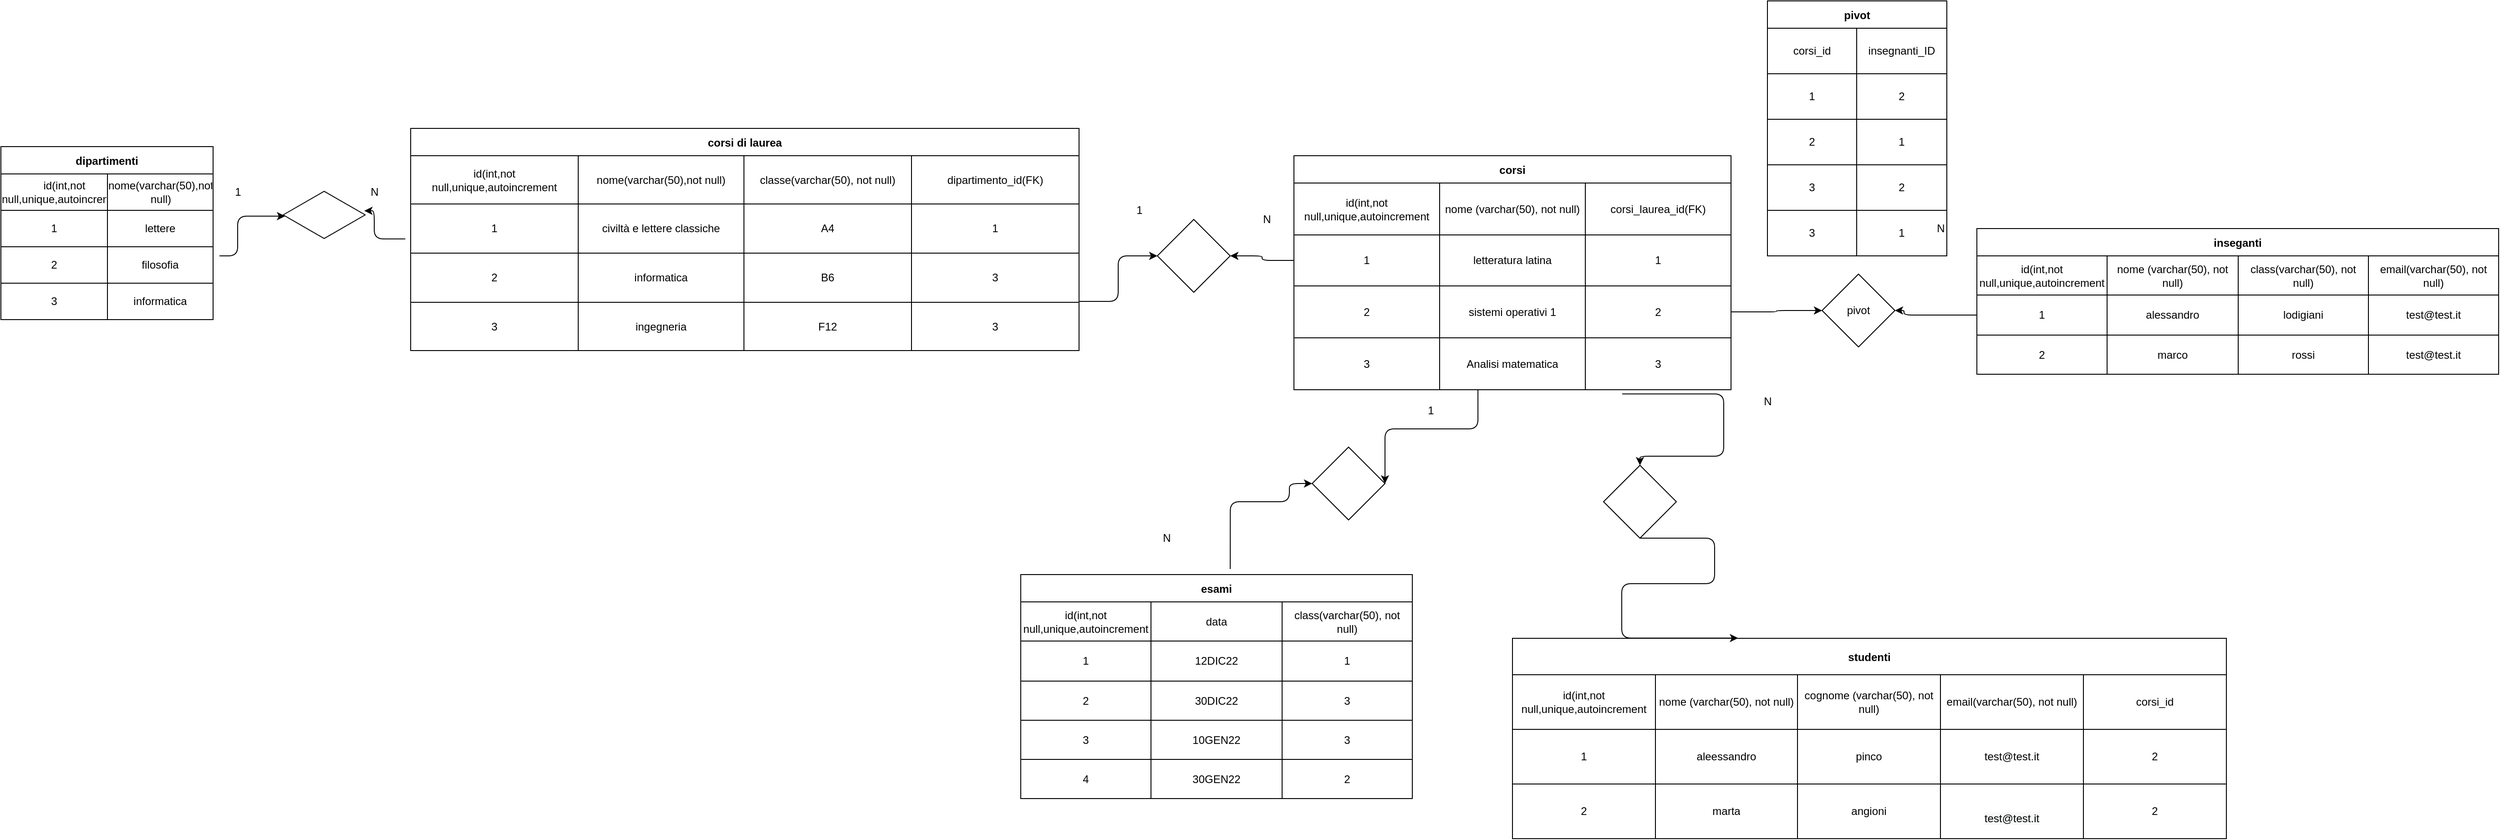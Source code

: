 <mxfile>
    <diagram id="okjpuvts9fqvl7M5XELN" name="Page-1">
        <mxGraphModel dx="1892" dy="2117" grid="1" gridSize="10" guides="1" tooltips="1" connect="1" arrows="1" fold="1" page="1" pageScale="1" pageWidth="850" pageHeight="1100" math="0" shadow="0">
            <root>
                <mxCell id="0"/>
                <mxCell id="1" parent="0"/>
                <mxCell id="2" value="esami" style="shape=table;startSize=30;container=1;collapsible=0;childLayout=tableLayout;fontStyle=1;align=center;pointerEvents=1;" vertex="1" parent="1">
                    <mxGeometry x="1290" y="520" width="430" height="246" as="geometry"/>
                </mxCell>
                <mxCell id="3" value="" style="shape=partialRectangle;html=1;whiteSpace=wrap;collapsible=0;dropTarget=0;pointerEvents=0;fillColor=none;top=0;left=0;bottom=0;right=0;points=[[0,0.5],[1,0.5]];portConstraint=eastwest;" vertex="1" parent="2">
                    <mxGeometry y="30" width="430" height="43" as="geometry"/>
                </mxCell>
                <mxCell id="4" value="id(int,not null,unique,autoincrement" style="shape=partialRectangle;html=1;whiteSpace=wrap;connectable=0;fillColor=none;top=0;left=0;bottom=0;right=0;overflow=hidden;pointerEvents=1;" vertex="1" parent="3">
                    <mxGeometry width="143" height="43" as="geometry">
                        <mxRectangle width="143" height="43" as="alternateBounds"/>
                    </mxGeometry>
                </mxCell>
                <mxCell id="5" value="&lt;span&gt;data&lt;/span&gt;" style="shape=partialRectangle;html=1;whiteSpace=wrap;connectable=0;fillColor=none;top=0;left=0;bottom=0;right=0;overflow=hidden;pointerEvents=1;" vertex="1" parent="3">
                    <mxGeometry x="143" width="144" height="43" as="geometry">
                        <mxRectangle width="144" height="43" as="alternateBounds"/>
                    </mxGeometry>
                </mxCell>
                <mxCell id="6" value="class(varchar(50), not null)" style="shape=partialRectangle;html=1;whiteSpace=wrap;connectable=0;fillColor=none;top=0;left=0;bottom=0;right=0;overflow=hidden;pointerEvents=1;" vertex="1" parent="3">
                    <mxGeometry x="287" width="143" height="43" as="geometry">
                        <mxRectangle width="143" height="43" as="alternateBounds"/>
                    </mxGeometry>
                </mxCell>
                <mxCell id="7" value="" style="shape=partialRectangle;html=1;whiteSpace=wrap;collapsible=0;dropTarget=0;pointerEvents=0;fillColor=none;top=0;left=0;bottom=0;right=0;points=[[0,0.5],[1,0.5]];portConstraint=eastwest;" vertex="1" parent="2">
                    <mxGeometry y="73" width="430" height="44" as="geometry"/>
                </mxCell>
                <mxCell id="8" value="1" style="shape=partialRectangle;html=1;whiteSpace=wrap;connectable=0;fillColor=none;top=0;left=0;bottom=0;right=0;overflow=hidden;pointerEvents=1;" vertex="1" parent="7">
                    <mxGeometry width="143" height="44" as="geometry">
                        <mxRectangle width="143" height="44" as="alternateBounds"/>
                    </mxGeometry>
                </mxCell>
                <mxCell id="9" value="12DIC22" style="shape=partialRectangle;html=1;whiteSpace=wrap;connectable=0;fillColor=none;top=0;left=0;bottom=0;right=0;overflow=hidden;pointerEvents=1;" vertex="1" parent="7">
                    <mxGeometry x="143" width="144" height="44" as="geometry">
                        <mxRectangle width="144" height="44" as="alternateBounds"/>
                    </mxGeometry>
                </mxCell>
                <mxCell id="10" value="1" style="shape=partialRectangle;html=1;whiteSpace=wrap;connectable=0;fillColor=none;top=0;left=0;bottom=0;right=0;overflow=hidden;pointerEvents=1;" vertex="1" parent="7">
                    <mxGeometry x="287" width="143" height="44" as="geometry">
                        <mxRectangle width="143" height="44" as="alternateBounds"/>
                    </mxGeometry>
                </mxCell>
                <mxCell id="11" value="" style="shape=partialRectangle;html=1;whiteSpace=wrap;collapsible=0;dropTarget=0;pointerEvents=0;fillColor=none;top=0;left=0;bottom=0;right=0;points=[[0,0.5],[1,0.5]];portConstraint=eastwest;" vertex="1" parent="2">
                    <mxGeometry y="117" width="430" height="43" as="geometry"/>
                </mxCell>
                <mxCell id="12" value="2" style="shape=partialRectangle;html=1;whiteSpace=wrap;connectable=0;fillColor=none;top=0;left=0;bottom=0;right=0;overflow=hidden;pointerEvents=1;" vertex="1" parent="11">
                    <mxGeometry width="143" height="43" as="geometry">
                        <mxRectangle width="143" height="43" as="alternateBounds"/>
                    </mxGeometry>
                </mxCell>
                <mxCell id="13" value="30DIC22" style="shape=partialRectangle;html=1;whiteSpace=wrap;connectable=0;fillColor=none;top=0;left=0;bottom=0;right=0;overflow=hidden;pointerEvents=1;" vertex="1" parent="11">
                    <mxGeometry x="143" width="144" height="43" as="geometry">
                        <mxRectangle width="144" height="43" as="alternateBounds"/>
                    </mxGeometry>
                </mxCell>
                <mxCell id="14" value="3" style="shape=partialRectangle;html=1;whiteSpace=wrap;connectable=0;fillColor=none;top=0;left=0;bottom=0;right=0;overflow=hidden;pointerEvents=1;" vertex="1" parent="11">
                    <mxGeometry x="287" width="143" height="43" as="geometry">
                        <mxRectangle width="143" height="43" as="alternateBounds"/>
                    </mxGeometry>
                </mxCell>
                <mxCell id="149" style="shape=partialRectangle;html=1;whiteSpace=wrap;collapsible=0;dropTarget=0;pointerEvents=0;fillColor=none;top=0;left=0;bottom=0;right=0;points=[[0,0.5],[1,0.5]];portConstraint=eastwest;" vertex="1" parent="2">
                    <mxGeometry y="160" width="430" height="43" as="geometry"/>
                </mxCell>
                <mxCell id="150" value="3" style="shape=partialRectangle;html=1;whiteSpace=wrap;connectable=0;fillColor=none;top=0;left=0;bottom=0;right=0;overflow=hidden;pointerEvents=1;" vertex="1" parent="149">
                    <mxGeometry width="143" height="43" as="geometry">
                        <mxRectangle width="143" height="43" as="alternateBounds"/>
                    </mxGeometry>
                </mxCell>
                <mxCell id="151" value="10GEN22" style="shape=partialRectangle;html=1;whiteSpace=wrap;connectable=0;fillColor=none;top=0;left=0;bottom=0;right=0;overflow=hidden;pointerEvents=1;" vertex="1" parent="149">
                    <mxGeometry x="143" width="144" height="43" as="geometry">
                        <mxRectangle width="144" height="43" as="alternateBounds"/>
                    </mxGeometry>
                </mxCell>
                <mxCell id="152" value="3" style="shape=partialRectangle;html=1;whiteSpace=wrap;connectable=0;fillColor=none;top=0;left=0;bottom=0;right=0;overflow=hidden;pointerEvents=1;" vertex="1" parent="149">
                    <mxGeometry x="287" width="143" height="43" as="geometry">
                        <mxRectangle width="143" height="43" as="alternateBounds"/>
                    </mxGeometry>
                </mxCell>
                <mxCell id="153" style="shape=partialRectangle;html=1;whiteSpace=wrap;collapsible=0;dropTarget=0;pointerEvents=0;fillColor=none;top=0;left=0;bottom=0;right=0;points=[[0,0.5],[1,0.5]];portConstraint=eastwest;" vertex="1" parent="2">
                    <mxGeometry y="203" width="430" height="43" as="geometry"/>
                </mxCell>
                <mxCell id="154" value="4" style="shape=partialRectangle;html=1;whiteSpace=wrap;connectable=0;fillColor=none;top=0;left=0;bottom=0;right=0;overflow=hidden;pointerEvents=1;" vertex="1" parent="153">
                    <mxGeometry width="143" height="43" as="geometry">
                        <mxRectangle width="143" height="43" as="alternateBounds"/>
                    </mxGeometry>
                </mxCell>
                <mxCell id="155" value="30GEN22" style="shape=partialRectangle;html=1;whiteSpace=wrap;connectable=0;fillColor=none;top=0;left=0;bottom=0;right=0;overflow=hidden;pointerEvents=1;" vertex="1" parent="153">
                    <mxGeometry x="143" width="144" height="43" as="geometry">
                        <mxRectangle width="144" height="43" as="alternateBounds"/>
                    </mxGeometry>
                </mxCell>
                <mxCell id="156" value="2" style="shape=partialRectangle;html=1;whiteSpace=wrap;connectable=0;fillColor=none;top=0;left=0;bottom=0;right=0;overflow=hidden;pointerEvents=1;" vertex="1" parent="153">
                    <mxGeometry x="287" width="143" height="43" as="geometry">
                        <mxRectangle width="143" height="43" as="alternateBounds"/>
                    </mxGeometry>
                </mxCell>
                <mxCell id="15" value="dipartimenti" style="shape=table;startSize=30;container=1;collapsible=0;childLayout=tableLayout;fontStyle=1;align=center;pointerEvents=1;" vertex="1" parent="1">
                    <mxGeometry x="170" y="50" width="233" height="190" as="geometry"/>
                </mxCell>
                <mxCell id="16" value="" style="shape=partialRectangle;html=1;whiteSpace=wrap;collapsible=0;dropTarget=0;pointerEvents=0;fillColor=none;top=0;left=0;bottom=0;right=0;points=[[0,0.5],[1,0.5]];portConstraint=eastwest;" vertex="1" parent="15">
                    <mxGeometry y="30" width="233" height="40" as="geometry"/>
                </mxCell>
                <mxCell id="17" value="&lt;span&gt;id(int,not null,unique,autoincrement&lt;/span&gt;" style="shape=partialRectangle;html=1;whiteSpace=wrap;connectable=0;fillColor=none;top=0;left=0;bottom=0;right=0;overflow=hidden;pointerEvents=1;" vertex="1" parent="16">
                    <mxGeometry width="117" height="40" as="geometry">
                        <mxRectangle width="117" height="40" as="alternateBounds"/>
                    </mxGeometry>
                </mxCell>
                <mxCell id="18" value="nome(varchar(50),not null)" style="shape=partialRectangle;html=1;whiteSpace=wrap;connectable=0;fillColor=none;top=0;left=0;bottom=0;right=0;overflow=hidden;pointerEvents=1;" vertex="1" parent="16">
                    <mxGeometry x="117" width="116" height="40" as="geometry">
                        <mxRectangle width="116" height="40" as="alternateBounds"/>
                    </mxGeometry>
                </mxCell>
                <mxCell id="20" value="" style="shape=partialRectangle;html=1;whiteSpace=wrap;collapsible=0;dropTarget=0;pointerEvents=0;fillColor=none;top=0;left=0;bottom=0;right=0;points=[[0,0.5],[1,0.5]];portConstraint=eastwest;" vertex="1" parent="15">
                    <mxGeometry y="70" width="233" height="40" as="geometry"/>
                </mxCell>
                <mxCell id="21" value="1" style="shape=partialRectangle;html=1;whiteSpace=wrap;connectable=0;fillColor=none;top=0;left=0;bottom=0;right=0;overflow=hidden;pointerEvents=1;" vertex="1" parent="20">
                    <mxGeometry width="117" height="40" as="geometry">
                        <mxRectangle width="117" height="40" as="alternateBounds"/>
                    </mxGeometry>
                </mxCell>
                <mxCell id="22" value="lettere" style="shape=partialRectangle;html=1;whiteSpace=wrap;connectable=0;fillColor=none;top=0;left=0;bottom=0;right=0;overflow=hidden;pointerEvents=1;" vertex="1" parent="20">
                    <mxGeometry x="117" width="116" height="40" as="geometry">
                        <mxRectangle width="116" height="40" as="alternateBounds"/>
                    </mxGeometry>
                </mxCell>
                <mxCell id="24" value="" style="shape=partialRectangle;html=1;whiteSpace=wrap;collapsible=0;dropTarget=0;pointerEvents=0;fillColor=none;top=0;left=0;bottom=0;right=0;points=[[0,0.5],[1,0.5]];portConstraint=eastwest;" vertex="1" parent="15">
                    <mxGeometry y="110" width="233" height="40" as="geometry"/>
                </mxCell>
                <mxCell id="25" value="2" style="shape=partialRectangle;html=1;whiteSpace=wrap;connectable=0;fillColor=none;top=0;left=0;bottom=0;right=0;overflow=hidden;pointerEvents=1;" vertex="1" parent="24">
                    <mxGeometry width="117" height="40" as="geometry">
                        <mxRectangle width="117" height="40" as="alternateBounds"/>
                    </mxGeometry>
                </mxCell>
                <mxCell id="26" value="filosofia" style="shape=partialRectangle;html=1;whiteSpace=wrap;connectable=0;fillColor=none;top=0;left=0;bottom=0;right=0;overflow=hidden;pointerEvents=1;" vertex="1" parent="24">
                    <mxGeometry x="117" width="116" height="40" as="geometry">
                        <mxRectangle width="116" height="40" as="alternateBounds"/>
                    </mxGeometry>
                </mxCell>
                <mxCell id="53" style="shape=partialRectangle;html=1;whiteSpace=wrap;collapsible=0;dropTarget=0;pointerEvents=0;fillColor=none;top=0;left=0;bottom=0;right=0;points=[[0,0.5],[1,0.5]];portConstraint=eastwest;" vertex="1" parent="15">
                    <mxGeometry y="150" width="233" height="40" as="geometry"/>
                </mxCell>
                <mxCell id="54" value="3" style="shape=partialRectangle;html=1;whiteSpace=wrap;connectable=0;fillColor=none;top=0;left=0;bottom=0;right=0;overflow=hidden;pointerEvents=1;" vertex="1" parent="53">
                    <mxGeometry width="117" height="40" as="geometry">
                        <mxRectangle width="117" height="40" as="alternateBounds"/>
                    </mxGeometry>
                </mxCell>
                <mxCell id="55" value="informatica" style="shape=partialRectangle;html=1;whiteSpace=wrap;connectable=0;fillColor=none;top=0;left=0;bottom=0;right=0;overflow=hidden;pointerEvents=1;" vertex="1" parent="53">
                    <mxGeometry x="117" width="116" height="40" as="geometry">
                        <mxRectangle width="116" height="40" as="alternateBounds"/>
                    </mxGeometry>
                </mxCell>
                <mxCell id="28" value="corsi di laurea" style="shape=table;startSize=30;container=1;collapsible=0;childLayout=tableLayout;fontStyle=1;align=center;pointerEvents=1;" vertex="1" parent="1">
                    <mxGeometry x="620" y="30" width="734" height="244" as="geometry"/>
                </mxCell>
                <mxCell id="29" value="" style="shape=partialRectangle;html=1;whiteSpace=wrap;collapsible=0;dropTarget=0;pointerEvents=0;fillColor=none;top=0;left=0;bottom=0;right=0;points=[[0,0.5],[1,0.5]];portConstraint=eastwest;" vertex="1" parent="28">
                    <mxGeometry y="30" width="734" height="53" as="geometry"/>
                </mxCell>
                <mxCell id="30" value="&lt;span&gt;id(int,not null,unique,autoincrement&lt;/span&gt;" style="shape=partialRectangle;html=1;whiteSpace=wrap;connectable=0;fillColor=none;top=0;left=0;bottom=0;right=0;overflow=hidden;pointerEvents=1;" vertex="1" parent="29">
                    <mxGeometry width="184" height="53" as="geometry">
                        <mxRectangle width="184" height="53" as="alternateBounds"/>
                    </mxGeometry>
                </mxCell>
                <mxCell id="31" value="&lt;span&gt;nome(varchar(50),not null)&lt;/span&gt;" style="shape=partialRectangle;html=1;whiteSpace=wrap;connectable=0;fillColor=none;top=0;left=0;bottom=0;right=0;overflow=hidden;pointerEvents=1;" vertex="1" parent="29">
                    <mxGeometry x="184" width="182" height="53" as="geometry">
                        <mxRectangle width="182" height="53" as="alternateBounds"/>
                    </mxGeometry>
                </mxCell>
                <mxCell id="32" value="classe(varchar(50), not null)" style="shape=partialRectangle;html=1;whiteSpace=wrap;connectable=0;fillColor=none;top=0;left=0;bottom=0;right=0;overflow=hidden;pointerEvents=1;" vertex="1" parent="29">
                    <mxGeometry x="366" width="184" height="53" as="geometry">
                        <mxRectangle width="184" height="53" as="alternateBounds"/>
                    </mxGeometry>
                </mxCell>
                <mxCell id="45" value="dipartimento_id(FK)" style="shape=partialRectangle;html=1;whiteSpace=wrap;connectable=0;fillColor=none;top=0;left=0;bottom=0;right=0;overflow=hidden;pointerEvents=1;" vertex="1" parent="29">
                    <mxGeometry x="550" width="184" height="53" as="geometry">
                        <mxRectangle width="184" height="53" as="alternateBounds"/>
                    </mxGeometry>
                </mxCell>
                <mxCell id="33" value="" style="shape=partialRectangle;html=1;whiteSpace=wrap;collapsible=0;dropTarget=0;pointerEvents=0;fillColor=none;top=0;left=0;bottom=0;right=0;points=[[0,0.5],[1,0.5]];portConstraint=eastwest;" vertex="1" parent="28">
                    <mxGeometry y="83" width="734" height="54" as="geometry"/>
                </mxCell>
                <mxCell id="34" value="1" style="shape=partialRectangle;html=1;whiteSpace=wrap;connectable=0;fillColor=none;top=0;left=0;bottom=0;right=0;overflow=hidden;pointerEvents=1;" vertex="1" parent="33">
                    <mxGeometry width="184" height="54" as="geometry">
                        <mxRectangle width="184" height="54" as="alternateBounds"/>
                    </mxGeometry>
                </mxCell>
                <mxCell id="35" value="civiltà e lettere classiche" style="shape=partialRectangle;html=1;whiteSpace=wrap;connectable=0;fillColor=none;top=0;left=0;bottom=0;right=0;overflow=hidden;pointerEvents=1;" vertex="1" parent="33">
                    <mxGeometry x="184" width="182" height="54" as="geometry">
                        <mxRectangle width="182" height="54" as="alternateBounds"/>
                    </mxGeometry>
                </mxCell>
                <mxCell id="36" value="A4" style="shape=partialRectangle;html=1;whiteSpace=wrap;connectable=0;fillColor=none;top=0;left=0;bottom=0;right=0;overflow=hidden;pointerEvents=1;" vertex="1" parent="33">
                    <mxGeometry x="366" width="184" height="54" as="geometry">
                        <mxRectangle width="184" height="54" as="alternateBounds"/>
                    </mxGeometry>
                </mxCell>
                <mxCell id="46" value="1" style="shape=partialRectangle;html=1;whiteSpace=wrap;connectable=0;fillColor=none;top=0;left=0;bottom=0;right=0;overflow=hidden;pointerEvents=1;" vertex="1" parent="33">
                    <mxGeometry x="550" width="184" height="54" as="geometry">
                        <mxRectangle width="184" height="54" as="alternateBounds"/>
                    </mxGeometry>
                </mxCell>
                <mxCell id="48" style="shape=partialRectangle;html=1;whiteSpace=wrap;collapsible=0;dropTarget=0;pointerEvents=0;fillColor=none;top=0;left=0;bottom=0;right=0;points=[[0,0.5],[1,0.5]];portConstraint=eastwest;" vertex="1" parent="28">
                    <mxGeometry y="137" width="734" height="54" as="geometry"/>
                </mxCell>
                <mxCell id="49" value="2" style="shape=partialRectangle;html=1;whiteSpace=wrap;connectable=0;fillColor=none;top=0;left=0;bottom=0;right=0;overflow=hidden;pointerEvents=1;" vertex="1" parent="48">
                    <mxGeometry width="184" height="54" as="geometry">
                        <mxRectangle width="184" height="54" as="alternateBounds"/>
                    </mxGeometry>
                </mxCell>
                <mxCell id="50" value="informatica" style="shape=partialRectangle;html=1;whiteSpace=wrap;connectable=0;fillColor=none;top=0;left=0;bottom=0;right=0;overflow=hidden;pointerEvents=1;" vertex="1" parent="48">
                    <mxGeometry x="184" width="182" height="54" as="geometry">
                        <mxRectangle width="182" height="54" as="alternateBounds"/>
                    </mxGeometry>
                </mxCell>
                <mxCell id="51" value="B6" style="shape=partialRectangle;html=1;whiteSpace=wrap;connectable=0;fillColor=none;top=0;left=0;bottom=0;right=0;overflow=hidden;pointerEvents=1;" vertex="1" parent="48">
                    <mxGeometry x="366" width="184" height="54" as="geometry">
                        <mxRectangle width="184" height="54" as="alternateBounds"/>
                    </mxGeometry>
                </mxCell>
                <mxCell id="52" value="3" style="shape=partialRectangle;html=1;whiteSpace=wrap;connectable=0;fillColor=none;top=0;left=0;bottom=0;right=0;overflow=hidden;pointerEvents=1;" vertex="1" parent="48">
                    <mxGeometry x="550" width="184" height="54" as="geometry">
                        <mxRectangle width="184" height="54" as="alternateBounds"/>
                    </mxGeometry>
                </mxCell>
                <mxCell id="37" value="" style="shape=partialRectangle;html=1;whiteSpace=wrap;collapsible=0;dropTarget=0;pointerEvents=0;fillColor=none;top=0;left=0;bottom=0;right=0;points=[[0,0.5],[1,0.5]];portConstraint=eastwest;" vertex="1" parent="28">
                    <mxGeometry y="191" width="734" height="53" as="geometry"/>
                </mxCell>
                <mxCell id="38" value="3" style="shape=partialRectangle;html=1;whiteSpace=wrap;connectable=0;fillColor=none;top=0;left=0;bottom=0;right=0;overflow=hidden;pointerEvents=1;" vertex="1" parent="37">
                    <mxGeometry width="184" height="53" as="geometry">
                        <mxRectangle width="184" height="53" as="alternateBounds"/>
                    </mxGeometry>
                </mxCell>
                <mxCell id="39" value="ingegneria" style="shape=partialRectangle;html=1;whiteSpace=wrap;connectable=0;fillColor=none;top=0;left=0;bottom=0;right=0;overflow=hidden;pointerEvents=1;" vertex="1" parent="37">
                    <mxGeometry x="184" width="182" height="53" as="geometry">
                        <mxRectangle width="182" height="53" as="alternateBounds"/>
                    </mxGeometry>
                </mxCell>
                <mxCell id="40" value="F12" style="shape=partialRectangle;html=1;whiteSpace=wrap;connectable=0;fillColor=none;top=0;left=0;bottom=0;right=0;overflow=hidden;pointerEvents=1;" vertex="1" parent="37">
                    <mxGeometry x="366" width="184" height="53" as="geometry">
                        <mxRectangle width="184" height="53" as="alternateBounds"/>
                    </mxGeometry>
                </mxCell>
                <mxCell id="47" value="3" style="shape=partialRectangle;html=1;whiteSpace=wrap;connectable=0;fillColor=none;top=0;left=0;bottom=0;right=0;overflow=hidden;pointerEvents=1;" vertex="1" parent="37">
                    <mxGeometry x="550" width="184" height="53" as="geometry">
                        <mxRectangle width="184" height="53" as="alternateBounds"/>
                    </mxGeometry>
                </mxCell>
                <mxCell id="41" value="" style="html=1;whiteSpace=wrap;aspect=fixed;shape=isoRectangle;" vertex="1" parent="1">
                    <mxGeometry x="480" y="98" width="90" height="54" as="geometry"/>
                </mxCell>
                <mxCell id="43" value="" style="edgeStyle=elbowEdgeStyle;elbow=horizontal;endArrow=classic;html=1;entryX=0.024;entryY=0.526;entryDx=0;entryDy=0;entryPerimeter=0;" edge="1" parent="1" target="41">
                    <mxGeometry width="50" height="50" relative="1" as="geometry">
                        <mxPoint x="410" y="170" as="sourcePoint"/>
                        <mxPoint x="460" y="120" as="targetPoint"/>
                        <Array as="points">
                            <mxPoint x="430" y="140"/>
                        </Array>
                    </mxGeometry>
                </mxCell>
                <mxCell id="44" value="" style="edgeStyle=elbowEdgeStyle;elbow=horizontal;endArrow=classic;html=1;entryX=0.99;entryY=0.416;entryDx=0;entryDy=0;entryPerimeter=0;exitX=-0.008;exitY=0.711;exitDx=0;exitDy=0;exitPerimeter=0;" edge="1" parent="1" source="33" target="41">
                    <mxGeometry width="50" height="50" relative="1" as="geometry">
                        <mxPoint x="560" y="163.6" as="sourcePoint"/>
                        <mxPoint x="632.16" y="120.004" as="targetPoint"/>
                        <Array as="points">
                            <mxPoint x="580" y="133.6"/>
                        </Array>
                    </mxGeometry>
                </mxCell>
                <mxCell id="57" value="1" style="text;html=1;align=center;verticalAlign=middle;resizable=0;points=[];autosize=1;strokeColor=none;fillColor=none;" vertex="1" parent="1">
                    <mxGeometry x="420" y="90" width="20" height="20" as="geometry"/>
                </mxCell>
                <mxCell id="58" value="N" style="text;html=1;align=center;verticalAlign=middle;resizable=0;points=[];autosize=1;strokeColor=none;fillColor=none;" vertex="1" parent="1">
                    <mxGeometry x="570" y="90" width="20" height="20" as="geometry"/>
                </mxCell>
                <mxCell id="59" value="corsi" style="shape=table;startSize=30;container=1;collapsible=0;childLayout=tableLayout;fontStyle=1;align=center;pointerEvents=1;" vertex="1" parent="1">
                    <mxGeometry x="1590" y="60" width="480" height="257" as="geometry"/>
                </mxCell>
                <mxCell id="60" value="" style="shape=partialRectangle;html=1;whiteSpace=wrap;collapsible=0;dropTarget=0;pointerEvents=0;fillColor=none;top=0;left=0;bottom=0;right=0;points=[[0,0.5],[1,0.5]];portConstraint=eastwest;" vertex="1" parent="59">
                    <mxGeometry y="30" width="480" height="57" as="geometry"/>
                </mxCell>
                <mxCell id="61" value="&lt;span&gt;id(int,not null,unique,autoincrement&lt;/span&gt;" style="shape=partialRectangle;html=1;whiteSpace=wrap;connectable=0;fillColor=none;top=0;left=0;bottom=0;right=0;overflow=hidden;pointerEvents=1;" vertex="1" parent="60">
                    <mxGeometry width="160" height="57" as="geometry">
                        <mxRectangle width="160" height="57" as="alternateBounds"/>
                    </mxGeometry>
                </mxCell>
                <mxCell id="62" value="nome (varchar(50), not null)" style="shape=partialRectangle;html=1;whiteSpace=wrap;connectable=0;fillColor=none;top=0;left=0;bottom=0;right=0;overflow=hidden;pointerEvents=1;" vertex="1" parent="60">
                    <mxGeometry x="160" width="160" height="57" as="geometry">
                        <mxRectangle width="160" height="57" as="alternateBounds"/>
                    </mxGeometry>
                </mxCell>
                <mxCell id="79" value="corsi_laurea_id(FK)" style="shape=partialRectangle;html=1;whiteSpace=wrap;connectable=0;fillColor=none;top=0;left=0;bottom=0;right=0;overflow=hidden;pointerEvents=1;" vertex="1" parent="60">
                    <mxGeometry x="320" width="160" height="57" as="geometry">
                        <mxRectangle width="160" height="57" as="alternateBounds"/>
                    </mxGeometry>
                </mxCell>
                <mxCell id="64" value="" style="shape=partialRectangle;html=1;whiteSpace=wrap;collapsible=0;dropTarget=0;pointerEvents=0;fillColor=none;top=0;left=0;bottom=0;right=0;points=[[0,0.5],[1,0.5]];portConstraint=eastwest;" vertex="1" parent="59">
                    <mxGeometry y="87" width="480" height="56" as="geometry"/>
                </mxCell>
                <mxCell id="65" value="1" style="shape=partialRectangle;html=1;whiteSpace=wrap;connectable=0;fillColor=none;top=0;left=0;bottom=0;right=0;overflow=hidden;pointerEvents=1;" vertex="1" parent="64">
                    <mxGeometry width="160" height="56" as="geometry">
                        <mxRectangle width="160" height="56" as="alternateBounds"/>
                    </mxGeometry>
                </mxCell>
                <mxCell id="66" value="letteratura latina" style="shape=partialRectangle;html=1;whiteSpace=wrap;connectable=0;fillColor=none;top=0;left=0;bottom=0;right=0;overflow=hidden;pointerEvents=1;" vertex="1" parent="64">
                    <mxGeometry x="160" width="160" height="56" as="geometry">
                        <mxRectangle width="160" height="56" as="alternateBounds"/>
                    </mxGeometry>
                </mxCell>
                <mxCell id="80" value="1" style="shape=partialRectangle;html=1;whiteSpace=wrap;connectable=0;fillColor=none;top=0;left=0;bottom=0;right=0;overflow=hidden;pointerEvents=1;" vertex="1" parent="64">
                    <mxGeometry x="320" width="160" height="56" as="geometry">
                        <mxRectangle width="160" height="56" as="alternateBounds"/>
                    </mxGeometry>
                </mxCell>
                <mxCell id="68" value="" style="shape=partialRectangle;html=1;whiteSpace=wrap;collapsible=0;dropTarget=0;pointerEvents=0;fillColor=none;top=0;left=0;bottom=0;right=0;points=[[0,0.5],[1,0.5]];portConstraint=eastwest;" vertex="1" parent="59">
                    <mxGeometry y="143" width="480" height="57" as="geometry"/>
                </mxCell>
                <mxCell id="69" value="2" style="shape=partialRectangle;html=1;whiteSpace=wrap;connectable=0;fillColor=none;top=0;left=0;bottom=0;right=0;overflow=hidden;pointerEvents=1;" vertex="1" parent="68">
                    <mxGeometry width="160" height="57" as="geometry">
                        <mxRectangle width="160" height="57" as="alternateBounds"/>
                    </mxGeometry>
                </mxCell>
                <mxCell id="70" value="sistemi operativi 1" style="shape=partialRectangle;html=1;whiteSpace=wrap;connectable=0;fillColor=none;top=0;left=0;bottom=0;right=0;overflow=hidden;pointerEvents=1;" vertex="1" parent="68">
                    <mxGeometry x="160" width="160" height="57" as="geometry">
                        <mxRectangle width="160" height="57" as="alternateBounds"/>
                    </mxGeometry>
                </mxCell>
                <mxCell id="81" value="2" style="shape=partialRectangle;html=1;whiteSpace=wrap;connectable=0;fillColor=none;top=0;left=0;bottom=0;right=0;overflow=hidden;pointerEvents=1;" vertex="1" parent="68">
                    <mxGeometry x="320" width="160" height="57" as="geometry">
                        <mxRectangle width="160" height="57" as="alternateBounds"/>
                    </mxGeometry>
                </mxCell>
                <mxCell id="82" style="shape=partialRectangle;html=1;whiteSpace=wrap;collapsible=0;dropTarget=0;pointerEvents=0;fillColor=none;top=0;left=0;bottom=0;right=0;points=[[0,0.5],[1,0.5]];portConstraint=eastwest;" vertex="1" parent="59">
                    <mxGeometry y="200" width="480" height="57" as="geometry"/>
                </mxCell>
                <mxCell id="83" value="3" style="shape=partialRectangle;html=1;whiteSpace=wrap;connectable=0;fillColor=none;top=0;left=0;bottom=0;right=0;overflow=hidden;pointerEvents=1;" vertex="1" parent="82">
                    <mxGeometry width="160" height="57" as="geometry">
                        <mxRectangle width="160" height="57" as="alternateBounds"/>
                    </mxGeometry>
                </mxCell>
                <mxCell id="84" value="Analisi matematica" style="shape=partialRectangle;html=1;whiteSpace=wrap;connectable=0;fillColor=none;top=0;left=0;bottom=0;right=0;overflow=hidden;pointerEvents=1;" vertex="1" parent="82">
                    <mxGeometry x="160" width="160" height="57" as="geometry">
                        <mxRectangle width="160" height="57" as="alternateBounds"/>
                    </mxGeometry>
                </mxCell>
                <mxCell id="85" value="3" style="shape=partialRectangle;html=1;whiteSpace=wrap;connectable=0;fillColor=none;top=0;left=0;bottom=0;right=0;overflow=hidden;pointerEvents=1;" vertex="1" parent="82">
                    <mxGeometry x="320" width="160" height="57" as="geometry">
                        <mxRectangle width="160" height="57" as="alternateBounds"/>
                    </mxGeometry>
                </mxCell>
                <mxCell id="73" value="" style="rhombus;whiteSpace=wrap;html=1;" vertex="1" parent="1">
                    <mxGeometry x="1440" y="130" width="80" height="80" as="geometry"/>
                </mxCell>
                <mxCell id="75" value="" style="edgeStyle=elbowEdgeStyle;elbow=horizontal;endArrow=classic;html=1;entryX=0;entryY=0.5;entryDx=0;entryDy=0;" edge="1" parent="1" target="73">
                    <mxGeometry width="50" height="50" relative="1" as="geometry">
                        <mxPoint x="1354" y="220" as="sourcePoint"/>
                        <mxPoint x="1404" y="170" as="targetPoint"/>
                    </mxGeometry>
                </mxCell>
                <mxCell id="76" value="" style="edgeStyle=elbowEdgeStyle;elbow=horizontal;endArrow=classic;html=1;entryX=1;entryY=0.5;entryDx=0;entryDy=0;exitX=0;exitY=0.5;exitDx=0;exitDy=0;" edge="1" parent="1" source="64" target="73">
                    <mxGeometry width="50" height="50" relative="1" as="geometry">
                        <mxPoint x="1504" y="210" as="sourcePoint"/>
                        <mxPoint x="1590" y="160" as="targetPoint"/>
                    </mxGeometry>
                </mxCell>
                <mxCell id="77" value="1" style="text;html=1;align=center;verticalAlign=middle;resizable=0;points=[];autosize=1;strokeColor=none;fillColor=none;" vertex="1" parent="1">
                    <mxGeometry x="1410" y="110" width="20" height="20" as="geometry"/>
                </mxCell>
                <mxCell id="78" value="N" style="text;html=1;align=center;verticalAlign=middle;resizable=0;points=[];autosize=1;strokeColor=none;fillColor=none;" vertex="1" parent="1">
                    <mxGeometry x="1550" y="120" width="20" height="20" as="geometry"/>
                </mxCell>
                <mxCell id="86" value="inseganti" style="shape=table;startSize=30;container=1;collapsible=0;childLayout=tableLayout;fontStyle=1;align=center;pointerEvents=1;" vertex="1" parent="1">
                    <mxGeometry x="2340" y="140" width="573" height="160" as="geometry"/>
                </mxCell>
                <mxCell id="87" value="" style="shape=partialRectangle;html=1;whiteSpace=wrap;collapsible=0;dropTarget=0;pointerEvents=0;fillColor=none;top=0;left=0;bottom=0;right=0;points=[[0,0.5],[1,0.5]];portConstraint=eastwest;" vertex="1" parent="86">
                    <mxGeometry y="30" width="573" height="43" as="geometry"/>
                </mxCell>
                <mxCell id="88" value="id(int,not null,unique,autoincrement" style="shape=partialRectangle;html=1;whiteSpace=wrap;connectable=0;fillColor=none;top=0;left=0;bottom=0;right=0;overflow=hidden;pointerEvents=1;" vertex="1" parent="87">
                    <mxGeometry width="143" height="43" as="geometry">
                        <mxRectangle width="143" height="43" as="alternateBounds"/>
                    </mxGeometry>
                </mxCell>
                <mxCell id="89" value="nome (varchar(50), not null)" style="shape=partialRectangle;html=1;whiteSpace=wrap;connectable=0;fillColor=none;top=0;left=0;bottom=0;right=0;overflow=hidden;pointerEvents=1;" vertex="1" parent="87">
                    <mxGeometry x="143" width="144" height="43" as="geometry">
                        <mxRectangle width="144" height="43" as="alternateBounds"/>
                    </mxGeometry>
                </mxCell>
                <mxCell id="90" value="class(varchar(50), not null)" style="shape=partialRectangle;html=1;whiteSpace=wrap;connectable=0;fillColor=none;top=0;left=0;bottom=0;right=0;overflow=hidden;pointerEvents=1;" vertex="1" parent="87">
                    <mxGeometry x="287" width="143" height="43" as="geometry">
                        <mxRectangle width="143" height="43" as="alternateBounds"/>
                    </mxGeometry>
                </mxCell>
                <mxCell id="99" value="&lt;span&gt;email(varchar(50), not null)&lt;/span&gt;" style="shape=partialRectangle;html=1;whiteSpace=wrap;connectable=0;fillColor=none;top=0;left=0;bottom=0;right=0;overflow=hidden;pointerEvents=1;" vertex="1" parent="87">
                    <mxGeometry x="430" width="143" height="43" as="geometry">
                        <mxRectangle width="143" height="43" as="alternateBounds"/>
                    </mxGeometry>
                </mxCell>
                <mxCell id="91" value="" style="shape=partialRectangle;html=1;whiteSpace=wrap;collapsible=0;dropTarget=0;pointerEvents=0;fillColor=none;top=0;left=0;bottom=0;right=0;points=[[0,0.5],[1,0.5]];portConstraint=eastwest;" vertex="1" parent="86">
                    <mxGeometry y="73" width="573" height="44" as="geometry"/>
                </mxCell>
                <mxCell id="92" value="1" style="shape=partialRectangle;html=1;whiteSpace=wrap;connectable=0;fillColor=none;top=0;left=0;bottom=0;right=0;overflow=hidden;pointerEvents=1;" vertex="1" parent="91">
                    <mxGeometry width="143" height="44" as="geometry">
                        <mxRectangle width="143" height="44" as="alternateBounds"/>
                    </mxGeometry>
                </mxCell>
                <mxCell id="93" value="alessandro" style="shape=partialRectangle;html=1;whiteSpace=wrap;connectable=0;fillColor=none;top=0;left=0;bottom=0;right=0;overflow=hidden;pointerEvents=1;" vertex="1" parent="91">
                    <mxGeometry x="143" width="144" height="44" as="geometry">
                        <mxRectangle width="144" height="44" as="alternateBounds"/>
                    </mxGeometry>
                </mxCell>
                <mxCell id="94" value="lodigiani" style="shape=partialRectangle;html=1;whiteSpace=wrap;connectable=0;fillColor=none;top=0;left=0;bottom=0;right=0;overflow=hidden;pointerEvents=1;" vertex="1" parent="91">
                    <mxGeometry x="287" width="143" height="44" as="geometry">
                        <mxRectangle width="143" height="44" as="alternateBounds"/>
                    </mxGeometry>
                </mxCell>
                <mxCell id="100" value="test@test.it" style="shape=partialRectangle;html=1;whiteSpace=wrap;connectable=0;fillColor=none;top=0;left=0;bottom=0;right=0;overflow=hidden;pointerEvents=1;" vertex="1" parent="91">
                    <mxGeometry x="430" width="143" height="44" as="geometry">
                        <mxRectangle width="143" height="44" as="alternateBounds"/>
                    </mxGeometry>
                </mxCell>
                <mxCell id="95" value="" style="shape=partialRectangle;html=1;whiteSpace=wrap;collapsible=0;dropTarget=0;pointerEvents=0;fillColor=none;top=0;left=0;bottom=0;right=0;points=[[0,0.5],[1,0.5]];portConstraint=eastwest;" vertex="1" parent="86">
                    <mxGeometry y="117" width="573" height="43" as="geometry"/>
                </mxCell>
                <mxCell id="96" value="2" style="shape=partialRectangle;html=1;whiteSpace=wrap;connectable=0;fillColor=none;top=0;left=0;bottom=0;right=0;overflow=hidden;pointerEvents=1;" vertex="1" parent="95">
                    <mxGeometry width="143" height="43" as="geometry">
                        <mxRectangle width="143" height="43" as="alternateBounds"/>
                    </mxGeometry>
                </mxCell>
                <mxCell id="97" value="marco" style="shape=partialRectangle;html=1;whiteSpace=wrap;connectable=0;fillColor=none;top=0;left=0;bottom=0;right=0;overflow=hidden;pointerEvents=1;" vertex="1" parent="95">
                    <mxGeometry x="143" width="144" height="43" as="geometry">
                        <mxRectangle width="144" height="43" as="alternateBounds"/>
                    </mxGeometry>
                </mxCell>
                <mxCell id="98" value="rossi" style="shape=partialRectangle;html=1;whiteSpace=wrap;connectable=0;fillColor=none;top=0;left=0;bottom=0;right=0;overflow=hidden;pointerEvents=1;" vertex="1" parent="95">
                    <mxGeometry x="287" width="143" height="43" as="geometry">
                        <mxRectangle width="143" height="43" as="alternateBounds"/>
                    </mxGeometry>
                </mxCell>
                <mxCell id="101" value="&lt;span&gt;test@test.it&lt;/span&gt;" style="shape=partialRectangle;html=1;whiteSpace=wrap;connectable=0;fillColor=none;top=0;left=0;bottom=0;right=0;overflow=hidden;pointerEvents=1;" vertex="1" parent="95">
                    <mxGeometry x="430" width="143" height="43" as="geometry">
                        <mxRectangle width="143" height="43" as="alternateBounds"/>
                    </mxGeometry>
                </mxCell>
                <mxCell id="102" value="pivot" style="rhombus;whiteSpace=wrap;html=1;" vertex="1" parent="1">
                    <mxGeometry x="2170" y="190" width="80" height="80" as="geometry"/>
                </mxCell>
                <mxCell id="103" value="" style="edgeStyle=elbowEdgeStyle;elbow=horizontal;endArrow=classic;html=1;entryX=0;entryY=0.5;entryDx=0;entryDy=0;exitX=1;exitY=0.5;exitDx=0;exitDy=0;" edge="1" parent="1" source="68" target="102">
                    <mxGeometry width="50" height="50" relative="1" as="geometry">
                        <mxPoint x="2060" y="274" as="sourcePoint"/>
                        <mxPoint x="2110" y="224" as="targetPoint"/>
                    </mxGeometry>
                </mxCell>
                <mxCell id="104" value="" style="edgeStyle=elbowEdgeStyle;elbow=horizontal;endArrow=classic;html=1;exitX=0;exitY=0.5;exitDx=0;exitDy=0;entryX=1;entryY=0.5;entryDx=0;entryDy=0;" edge="1" parent="1" source="91" target="102">
                    <mxGeometry width="50" height="50" relative="1" as="geometry">
                        <mxPoint x="2240.0" y="251.5" as="sourcePoint"/>
                        <mxPoint x="2260" y="230" as="targetPoint"/>
                        <Array as="points">
                            <mxPoint x="2260" y="230"/>
                        </Array>
                    </mxGeometry>
                </mxCell>
                <mxCell id="105" value="N" style="text;html=1;align=center;verticalAlign=middle;resizable=0;points=[];autosize=1;strokeColor=none;fillColor=none;" vertex="1" parent="1">
                    <mxGeometry x="2100" y="320" width="20" height="20" as="geometry"/>
                </mxCell>
                <mxCell id="106" value="N" style="text;html=1;align=center;verticalAlign=middle;resizable=0;points=[];autosize=1;strokeColor=none;fillColor=none;" vertex="1" parent="1">
                    <mxGeometry x="2290" y="130" width="20" height="20" as="geometry"/>
                </mxCell>
                <mxCell id="107" value="pivot" style="shape=table;startSize=30;container=1;collapsible=0;childLayout=tableLayout;fontStyle=1;align=center;pointerEvents=1;" vertex="1" parent="1">
                    <mxGeometry x="2110" y="-110" width="197" height="280" as="geometry"/>
                </mxCell>
                <mxCell id="108" value="" style="shape=partialRectangle;html=1;whiteSpace=wrap;collapsible=0;dropTarget=0;pointerEvents=0;fillColor=none;top=0;left=0;bottom=0;right=0;points=[[0,0.5],[1,0.5]];portConstraint=eastwest;" vertex="1" parent="107">
                    <mxGeometry y="30" width="197" height="50" as="geometry"/>
                </mxCell>
                <mxCell id="109" value="corsi_id" style="shape=partialRectangle;html=1;whiteSpace=wrap;connectable=0;fillColor=none;top=0;left=0;bottom=0;right=0;overflow=hidden;pointerEvents=1;" vertex="1" parent="108">
                    <mxGeometry width="98" height="50" as="geometry">
                        <mxRectangle width="98" height="50" as="alternateBounds"/>
                    </mxGeometry>
                </mxCell>
                <mxCell id="110" value="insegnanti_ID" style="shape=partialRectangle;html=1;whiteSpace=wrap;connectable=0;fillColor=none;top=0;left=0;bottom=0;right=0;overflow=hidden;pointerEvents=1;" vertex="1" parent="108">
                    <mxGeometry x="98" width="99" height="50" as="geometry">
                        <mxRectangle width="99" height="50" as="alternateBounds"/>
                    </mxGeometry>
                </mxCell>
                <mxCell id="112" value="" style="shape=partialRectangle;html=1;whiteSpace=wrap;collapsible=0;dropTarget=0;pointerEvents=0;fillColor=none;top=0;left=0;bottom=0;right=0;points=[[0,0.5],[1,0.5]];portConstraint=eastwest;" vertex="1" parent="107">
                    <mxGeometry y="80" width="197" height="50" as="geometry"/>
                </mxCell>
                <mxCell id="113" value="1" style="shape=partialRectangle;html=1;whiteSpace=wrap;connectable=0;fillColor=none;top=0;left=0;bottom=0;right=0;overflow=hidden;pointerEvents=1;" vertex="1" parent="112">
                    <mxGeometry width="98" height="50" as="geometry">
                        <mxRectangle width="98" height="50" as="alternateBounds"/>
                    </mxGeometry>
                </mxCell>
                <mxCell id="114" value="2" style="shape=partialRectangle;html=1;whiteSpace=wrap;connectable=0;fillColor=none;top=0;left=0;bottom=0;right=0;overflow=hidden;pointerEvents=1;" vertex="1" parent="112">
                    <mxGeometry x="98" width="99" height="50" as="geometry">
                        <mxRectangle width="99" height="50" as="alternateBounds"/>
                    </mxGeometry>
                </mxCell>
                <mxCell id="116" value="" style="shape=partialRectangle;html=1;whiteSpace=wrap;collapsible=0;dropTarget=0;pointerEvents=0;fillColor=none;top=0;left=0;bottom=0;right=0;points=[[0,0.5],[1,0.5]];portConstraint=eastwest;" vertex="1" parent="107">
                    <mxGeometry y="130" width="197" height="50" as="geometry"/>
                </mxCell>
                <mxCell id="117" value="2" style="shape=partialRectangle;html=1;whiteSpace=wrap;connectable=0;fillColor=none;top=0;left=0;bottom=0;right=0;overflow=hidden;pointerEvents=1;" vertex="1" parent="116">
                    <mxGeometry width="98" height="50" as="geometry">
                        <mxRectangle width="98" height="50" as="alternateBounds"/>
                    </mxGeometry>
                </mxCell>
                <mxCell id="118" value="1" style="shape=partialRectangle;html=1;whiteSpace=wrap;connectable=0;fillColor=none;top=0;left=0;bottom=0;right=0;overflow=hidden;pointerEvents=1;" vertex="1" parent="116">
                    <mxGeometry x="98" width="99" height="50" as="geometry">
                        <mxRectangle width="99" height="50" as="alternateBounds"/>
                    </mxGeometry>
                </mxCell>
                <mxCell id="120" style="shape=partialRectangle;html=1;whiteSpace=wrap;collapsible=0;dropTarget=0;pointerEvents=0;fillColor=none;top=0;left=0;bottom=0;right=0;points=[[0,0.5],[1,0.5]];portConstraint=eastwest;" vertex="1" parent="107">
                    <mxGeometry y="180" width="197" height="50" as="geometry"/>
                </mxCell>
                <mxCell id="121" value="3" style="shape=partialRectangle;html=1;whiteSpace=wrap;connectable=0;fillColor=none;top=0;left=0;bottom=0;right=0;overflow=hidden;pointerEvents=1;" vertex="1" parent="120">
                    <mxGeometry width="98" height="50" as="geometry">
                        <mxRectangle width="98" height="50" as="alternateBounds"/>
                    </mxGeometry>
                </mxCell>
                <mxCell id="122" value="2" style="shape=partialRectangle;html=1;whiteSpace=wrap;connectable=0;fillColor=none;top=0;left=0;bottom=0;right=0;overflow=hidden;pointerEvents=1;" vertex="1" parent="120">
                    <mxGeometry x="98" width="99" height="50" as="geometry">
                        <mxRectangle width="99" height="50" as="alternateBounds"/>
                    </mxGeometry>
                </mxCell>
                <mxCell id="124" style="shape=partialRectangle;html=1;whiteSpace=wrap;collapsible=0;dropTarget=0;pointerEvents=0;fillColor=none;top=0;left=0;bottom=0;right=0;points=[[0,0.5],[1,0.5]];portConstraint=eastwest;" vertex="1" parent="107">
                    <mxGeometry y="230" width="197" height="50" as="geometry"/>
                </mxCell>
                <mxCell id="125" value="3" style="shape=partialRectangle;html=1;whiteSpace=wrap;connectable=0;fillColor=none;top=0;left=0;bottom=0;right=0;overflow=hidden;pointerEvents=1;" vertex="1" parent="124">
                    <mxGeometry width="98" height="50" as="geometry">
                        <mxRectangle width="98" height="50" as="alternateBounds"/>
                    </mxGeometry>
                </mxCell>
                <mxCell id="126" value="1" style="shape=partialRectangle;html=1;whiteSpace=wrap;connectable=0;fillColor=none;top=0;left=0;bottom=0;right=0;overflow=hidden;pointerEvents=1;" vertex="1" parent="124">
                    <mxGeometry x="98" width="99" height="50" as="geometry">
                        <mxRectangle width="99" height="50" as="alternateBounds"/>
                    </mxGeometry>
                </mxCell>
                <mxCell id="128" value="studenti" style="shape=table;startSize=40;container=1;collapsible=0;childLayout=tableLayout;fontStyle=1;align=center;pointerEvents=1;" vertex="1" parent="1">
                    <mxGeometry x="1830" y="590" width="784" height="220" as="geometry"/>
                </mxCell>
                <mxCell id="129" value="" style="shape=partialRectangle;html=1;whiteSpace=wrap;collapsible=0;dropTarget=0;pointerEvents=0;fillColor=none;top=0;left=0;bottom=0;right=0;points=[[0,0.5],[1,0.5]];portConstraint=eastwest;" vertex="1" parent="128">
                    <mxGeometry y="40" width="784" height="60" as="geometry"/>
                </mxCell>
                <mxCell id="130" value="&lt;span&gt;id(int,not null,unique,autoincrement&lt;/span&gt;" style="shape=partialRectangle;html=1;whiteSpace=wrap;connectable=0;fillColor=none;top=0;left=0;bottom=0;right=0;overflow=hidden;pointerEvents=1;" vertex="1" parent="129">
                    <mxGeometry width="157" height="60" as="geometry">
                        <mxRectangle width="157" height="60" as="alternateBounds"/>
                    </mxGeometry>
                </mxCell>
                <mxCell id="131" value="nome (varchar(50), not null)" style="shape=partialRectangle;html=1;whiteSpace=wrap;connectable=0;fillColor=none;top=0;left=0;bottom=0;right=0;overflow=hidden;pointerEvents=1;" vertex="1" parent="129">
                    <mxGeometry x="157" width="156" height="60" as="geometry">
                        <mxRectangle width="156" height="60" as="alternateBounds"/>
                    </mxGeometry>
                </mxCell>
                <mxCell id="132" value="&lt;span&gt;cognome (varchar(50), not null)&lt;/span&gt;" style="shape=partialRectangle;html=1;whiteSpace=wrap;connectable=0;fillColor=none;top=0;left=0;bottom=0;right=0;overflow=hidden;pointerEvents=1;" vertex="1" parent="129">
                    <mxGeometry x="313" width="157" height="60" as="geometry">
                        <mxRectangle width="157" height="60" as="alternateBounds"/>
                    </mxGeometry>
                </mxCell>
                <mxCell id="141" value="&lt;span&gt;email(varchar(50), not null)&lt;/span&gt;" style="shape=partialRectangle;html=1;whiteSpace=wrap;connectable=0;fillColor=none;top=0;left=0;bottom=0;right=0;overflow=hidden;pointerEvents=1;" vertex="1" parent="129">
                    <mxGeometry x="470" width="157" height="60" as="geometry">
                        <mxRectangle width="157" height="60" as="alternateBounds"/>
                    </mxGeometry>
                </mxCell>
                <mxCell id="161" value="corsi_id" style="shape=partialRectangle;html=1;whiteSpace=wrap;connectable=0;fillColor=none;top=0;left=0;bottom=0;right=0;overflow=hidden;pointerEvents=1;" vertex="1" parent="129">
                    <mxGeometry x="627" width="157" height="60" as="geometry">
                        <mxRectangle width="157" height="60" as="alternateBounds"/>
                    </mxGeometry>
                </mxCell>
                <mxCell id="133" value="" style="shape=partialRectangle;html=1;whiteSpace=wrap;collapsible=0;dropTarget=0;pointerEvents=0;fillColor=none;top=0;left=0;bottom=0;right=0;points=[[0,0.5],[1,0.5]];portConstraint=eastwest;" vertex="1" parent="128">
                    <mxGeometry y="100" width="784" height="60" as="geometry"/>
                </mxCell>
                <mxCell id="134" value="1" style="shape=partialRectangle;html=1;whiteSpace=wrap;connectable=0;fillColor=none;top=0;left=0;bottom=0;right=0;overflow=hidden;pointerEvents=1;" vertex="1" parent="133">
                    <mxGeometry width="157" height="60" as="geometry">
                        <mxRectangle width="157" height="60" as="alternateBounds"/>
                    </mxGeometry>
                </mxCell>
                <mxCell id="135" value="aleessandro" style="shape=partialRectangle;html=1;whiteSpace=wrap;connectable=0;fillColor=none;top=0;left=0;bottom=0;right=0;overflow=hidden;pointerEvents=1;" vertex="1" parent="133">
                    <mxGeometry x="157" width="156" height="60" as="geometry">
                        <mxRectangle width="156" height="60" as="alternateBounds"/>
                    </mxGeometry>
                </mxCell>
                <mxCell id="136" value="pinco" style="shape=partialRectangle;html=1;whiteSpace=wrap;connectable=0;fillColor=none;top=0;left=0;bottom=0;right=0;overflow=hidden;pointerEvents=1;" vertex="1" parent="133">
                    <mxGeometry x="313" width="157" height="60" as="geometry">
                        <mxRectangle width="157" height="60" as="alternateBounds"/>
                    </mxGeometry>
                </mxCell>
                <mxCell id="142" value="&lt;span&gt;test@test.it&lt;/span&gt;" style="shape=partialRectangle;html=1;whiteSpace=wrap;connectable=0;fillColor=none;top=0;left=0;bottom=0;right=0;overflow=hidden;pointerEvents=1;" vertex="1" parent="133">
                    <mxGeometry x="470" width="157" height="60" as="geometry">
                        <mxRectangle width="157" height="60" as="alternateBounds"/>
                    </mxGeometry>
                </mxCell>
                <mxCell id="162" value="2" style="shape=partialRectangle;html=1;whiteSpace=wrap;connectable=0;fillColor=none;top=0;left=0;bottom=0;right=0;overflow=hidden;pointerEvents=1;" vertex="1" parent="133">
                    <mxGeometry x="627" width="157" height="60" as="geometry">
                        <mxRectangle width="157" height="60" as="alternateBounds"/>
                    </mxGeometry>
                </mxCell>
                <mxCell id="137" value="" style="shape=partialRectangle;html=1;whiteSpace=wrap;collapsible=0;dropTarget=0;pointerEvents=0;fillColor=none;top=0;left=0;bottom=0;right=0;points=[[0,0.5],[1,0.5]];portConstraint=eastwest;" vertex="1" parent="128">
                    <mxGeometry y="160" width="784" height="60" as="geometry"/>
                </mxCell>
                <mxCell id="138" value="2" style="shape=partialRectangle;html=1;whiteSpace=wrap;connectable=0;fillColor=none;top=0;left=0;bottom=0;right=0;overflow=hidden;pointerEvents=1;" vertex="1" parent="137">
                    <mxGeometry width="157" height="60" as="geometry">
                        <mxRectangle width="157" height="60" as="alternateBounds"/>
                    </mxGeometry>
                </mxCell>
                <mxCell id="139" value="marta" style="shape=partialRectangle;html=1;whiteSpace=wrap;connectable=0;fillColor=none;top=0;left=0;bottom=0;right=0;overflow=hidden;pointerEvents=1;" vertex="1" parent="137">
                    <mxGeometry x="157" width="156" height="60" as="geometry">
                        <mxRectangle width="156" height="60" as="alternateBounds"/>
                    </mxGeometry>
                </mxCell>
                <mxCell id="140" value="angioni" style="shape=partialRectangle;html=1;whiteSpace=wrap;connectable=0;fillColor=none;top=0;left=0;bottom=0;right=0;overflow=hidden;pointerEvents=1;" vertex="1" parent="137">
                    <mxGeometry x="313" width="157" height="60" as="geometry">
                        <mxRectangle width="157" height="60" as="alternateBounds"/>
                    </mxGeometry>
                </mxCell>
                <mxCell id="143" value="&#10;&#10;&lt;span style=&quot;color: rgb(0, 0, 0); font-family: helvetica; font-size: 12px; font-style: normal; font-weight: 400; letter-spacing: normal; text-align: center; text-indent: 0px; text-transform: none; word-spacing: 0px; background-color: rgb(248, 249, 250); display: inline; float: none;&quot;&gt;test@test.it&lt;/span&gt;&#10;&#10;" style="shape=partialRectangle;html=1;whiteSpace=wrap;connectable=0;fillColor=none;top=0;left=0;bottom=0;right=0;overflow=hidden;pointerEvents=1;" vertex="1" parent="137">
                    <mxGeometry x="470" width="157" height="60" as="geometry">
                        <mxRectangle width="157" height="60" as="alternateBounds"/>
                    </mxGeometry>
                </mxCell>
                <mxCell id="163" value="2" style="shape=partialRectangle;html=1;whiteSpace=wrap;connectable=0;fillColor=none;top=0;left=0;bottom=0;right=0;overflow=hidden;pointerEvents=1;" vertex="1" parent="137">
                    <mxGeometry x="627" width="157" height="60" as="geometry">
                        <mxRectangle width="157" height="60" as="alternateBounds"/>
                    </mxGeometry>
                </mxCell>
                <mxCell id="144" value="" style="edgeStyle=segmentEdgeStyle;endArrow=classic;html=1;exitX=0.535;exitY=-0.025;exitDx=0;exitDy=0;exitPerimeter=0;entryX=0;entryY=0.5;entryDx=0;entryDy=0;" edge="1" parent="1" source="2" target="145">
                    <mxGeometry width="50" height="50" relative="1" as="geometry">
                        <mxPoint x="1520" y="470" as="sourcePoint"/>
                        <mxPoint x="1585" y="400" as="targetPoint"/>
                        <Array as="points">
                            <mxPoint x="1520" y="440"/>
                            <mxPoint x="1585" y="440"/>
                            <mxPoint x="1585" y="420"/>
                        </Array>
                    </mxGeometry>
                </mxCell>
                <mxCell id="145" value="" style="rhombus;whiteSpace=wrap;html=1;" vertex="1" parent="1">
                    <mxGeometry x="1610" y="380" width="80" height="80" as="geometry"/>
                </mxCell>
                <mxCell id="146" value="N" style="text;html=1;align=center;verticalAlign=middle;resizable=0;points=[];autosize=1;strokeColor=none;fillColor=none;" vertex="1" parent="1">
                    <mxGeometry x="1440" y="470" width="20" height="20" as="geometry"/>
                </mxCell>
                <mxCell id="147" value="" style="edgeStyle=segmentEdgeStyle;endArrow=classic;html=1;entryX=1;entryY=0.5;entryDx=0;entryDy=0;exitX=0.421;exitY=1.008;exitDx=0;exitDy=0;exitPerimeter=0;" edge="1" parent="1" source="82" target="145">
                    <mxGeometry width="50" height="50" relative="1" as="geometry">
                        <mxPoint x="1750" y="370" as="sourcePoint"/>
                        <mxPoint x="1740" y="330" as="targetPoint"/>
                        <Array as="points">
                            <mxPoint x="1792" y="360"/>
                            <mxPoint x="1690" y="360"/>
                        </Array>
                    </mxGeometry>
                </mxCell>
                <mxCell id="148" value="1" style="text;html=1;align=center;verticalAlign=middle;resizable=0;points=[];autosize=1;strokeColor=none;fillColor=none;" vertex="1" parent="1">
                    <mxGeometry x="1730" y="330" width="20" height="20" as="geometry"/>
                </mxCell>
                <mxCell id="157" value="" style="rhombus;whiteSpace=wrap;html=1;" vertex="1" parent="1">
                    <mxGeometry x="1930" y="400" width="80" height="80" as="geometry"/>
                </mxCell>
                <mxCell id="158" value="" style="edgeStyle=segmentEdgeStyle;endArrow=classic;html=1;exitX=0.5;exitY=1;exitDx=0;exitDy=0;entryX=0.316;entryY=-0.001;entryDx=0;entryDy=0;entryPerimeter=0;" edge="1" parent="1" source="157" target="128">
                    <mxGeometry width="50" height="50" relative="1" as="geometry">
                        <mxPoint x="2052" y="510" as="sourcePoint"/>
                        <mxPoint x="1950" y="570" as="targetPoint"/>
                        <Array as="points">
                            <mxPoint x="2052" y="480"/>
                            <mxPoint x="2052" y="530"/>
                            <mxPoint x="1950" y="530"/>
                            <mxPoint x="1950" y="590"/>
                        </Array>
                    </mxGeometry>
                </mxCell>
                <mxCell id="160" value="" style="edgeStyle=segmentEdgeStyle;endArrow=classic;html=1;entryX=0.5;entryY=0;entryDx=0;entryDy=0;exitX=0.751;exitY=1.081;exitDx=0;exitDy=0;exitPerimeter=0;" edge="1" parent="1" source="82" target="157">
                    <mxGeometry width="50" height="50" relative="1" as="geometry">
                        <mxPoint x="2062.08" y="339.996" as="sourcePoint"/>
                        <mxPoint x="1960" y="442.54" as="targetPoint"/>
                        <Array as="points">
                            <mxPoint x="2062" y="322"/>
                            <mxPoint x="2062" y="390"/>
                        </Array>
                    </mxGeometry>
                </mxCell>
            </root>
        </mxGraphModel>
    </diagram>
</mxfile>